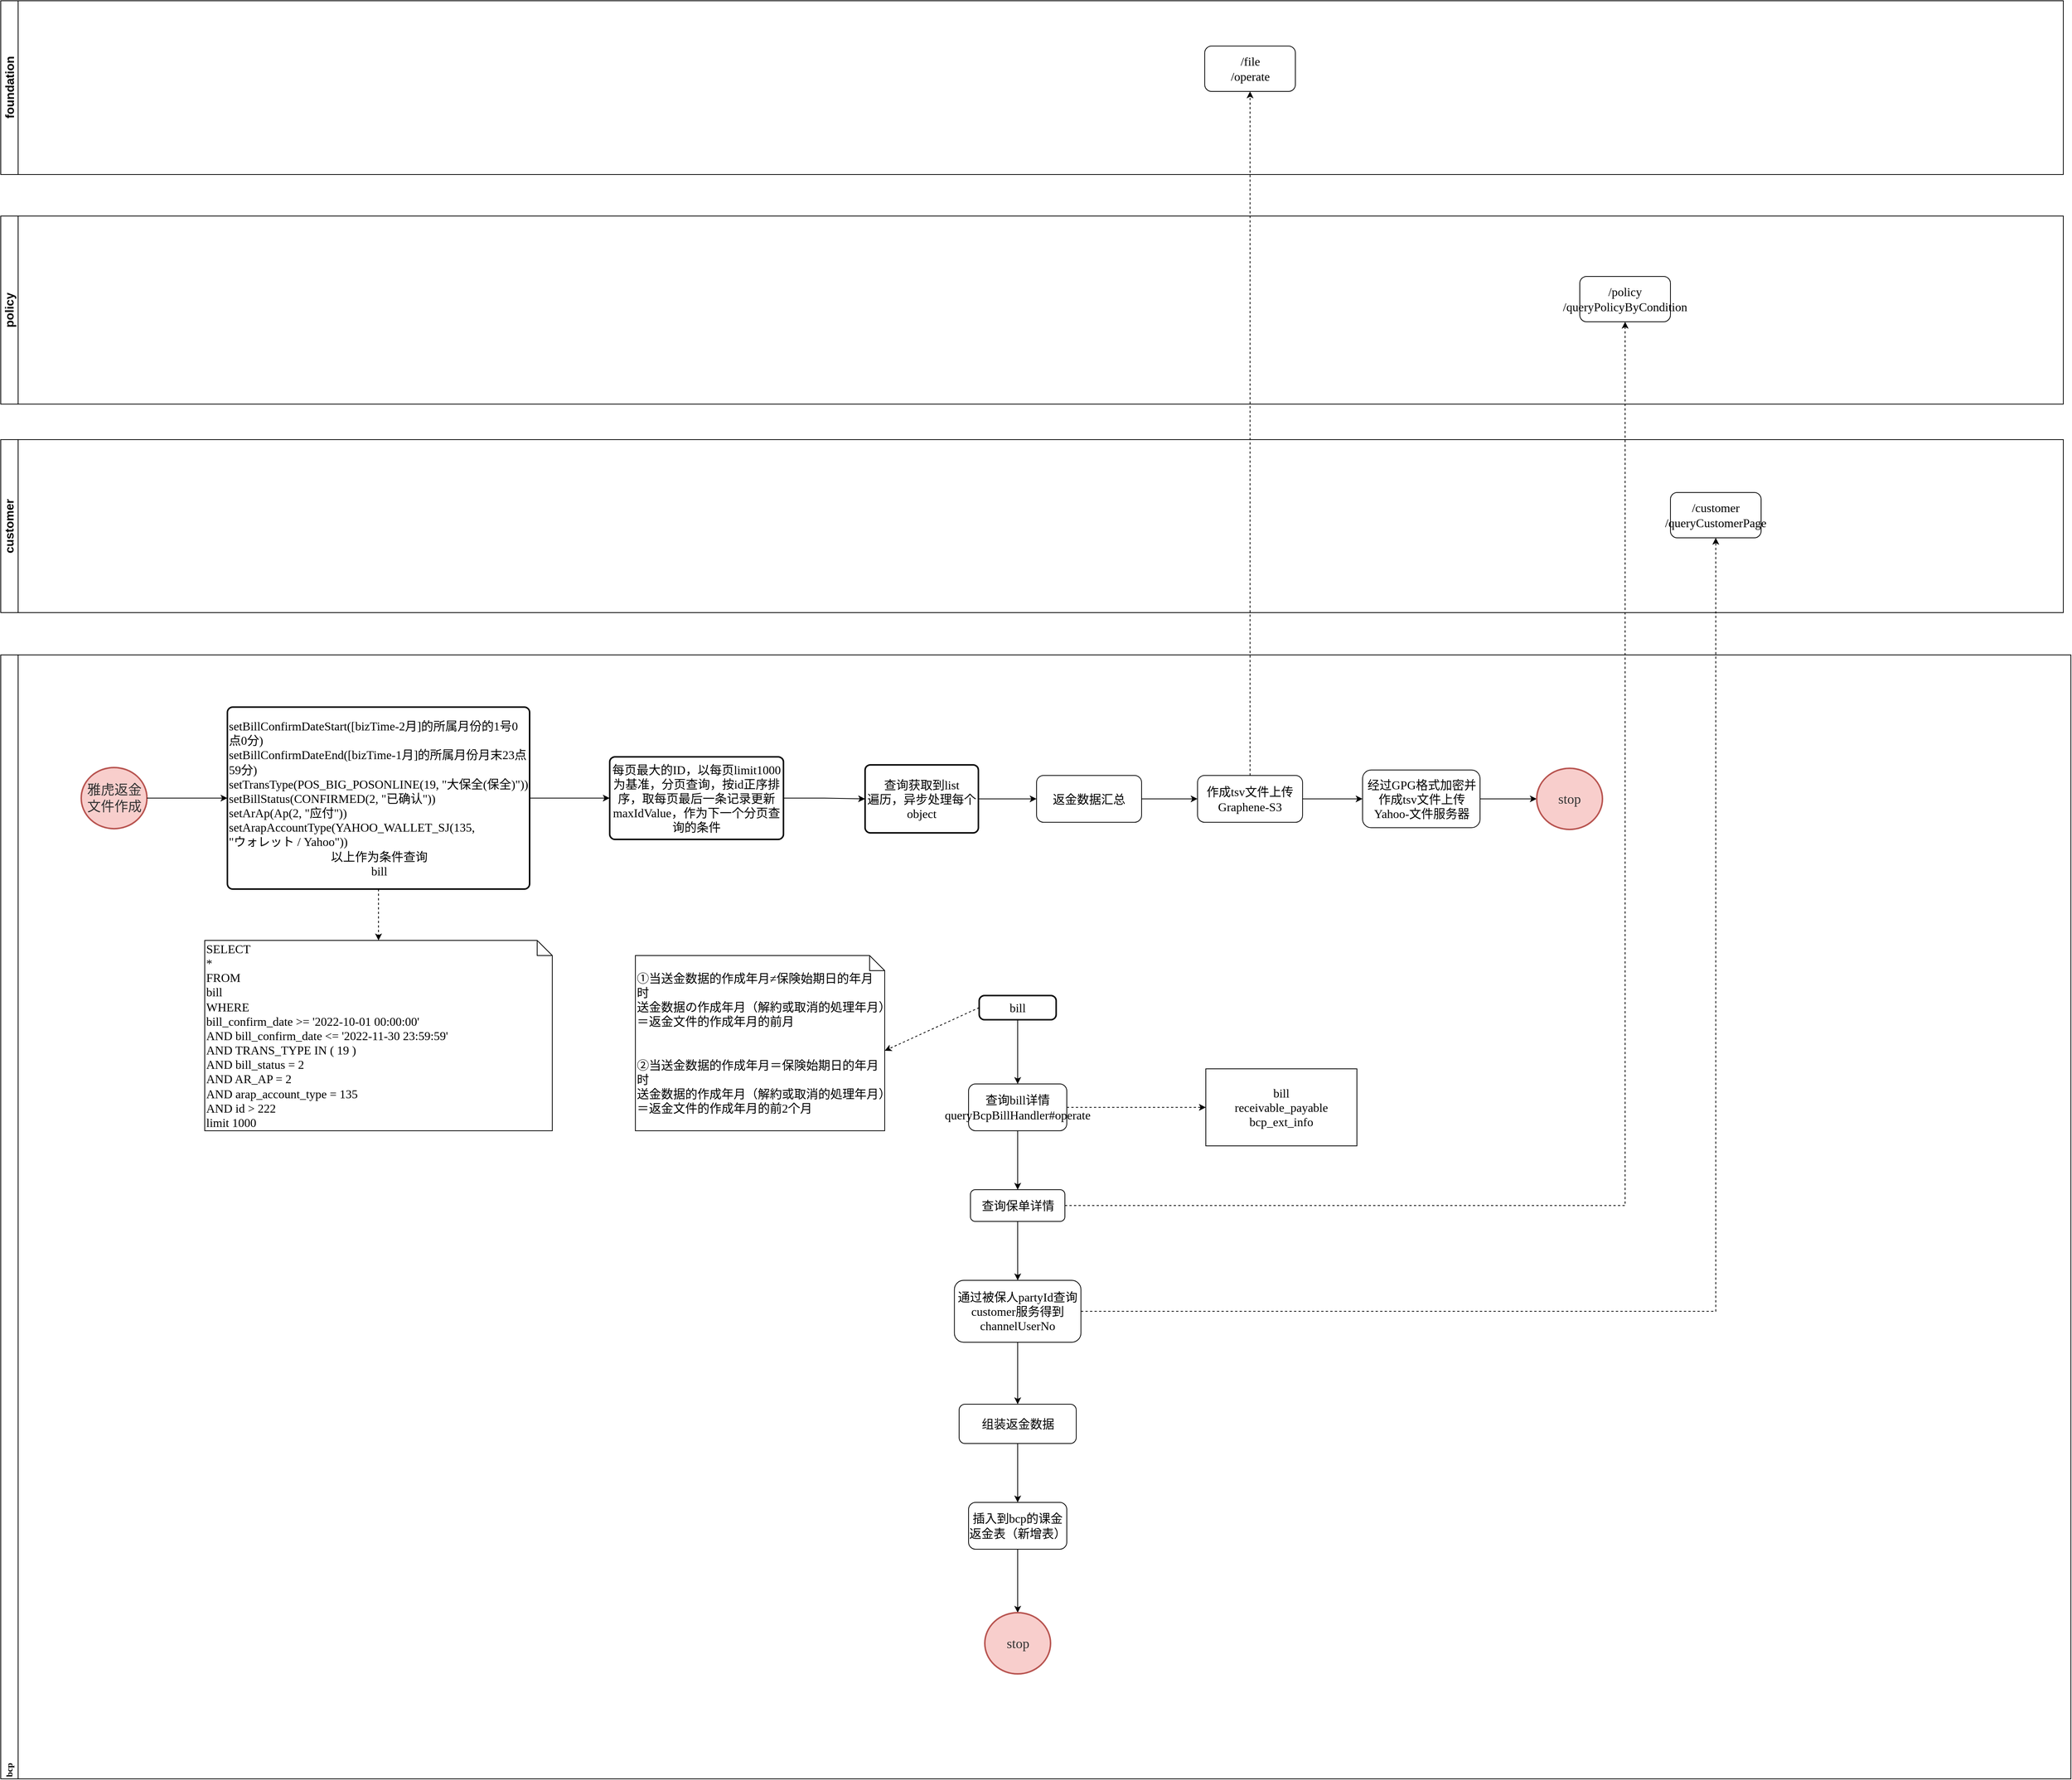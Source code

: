 <mxfile version="20.5.3" type="embed"><diagram name="Page-1" id="c7558073-3199-34d8-9f00-42111426c3f3"><mxGraphModel dx="1139" dy="1891" grid="1" gridSize="10" guides="1" tooltips="1" connect="1" arrows="1" fold="1" page="1" pageScale="1" pageWidth="826" pageHeight="1169" background="none" math="0" shadow="0"><root><mxCell id="0"/><mxCell id="1" parent="0"/><UserObject label="bcp" id="98"><mxCell style="swimlane;horizontal=0;whiteSpace=wrap;html=1;fontFamily=Lucida Console;verticalAlign=middle;align=left;" parent="1" vertex="1"><mxGeometry x="20" y="762" width="2740" height="1488" as="geometry"/></mxCell></UserObject><mxCell id="237" style="edgeStyle=orthogonalEdgeStyle;rounded=0;orthogonalLoop=1;jettySize=auto;html=1;entryX=0.5;entryY=0;entryDx=0;entryDy=0;exitX=0.5;exitY=1;exitDx=0;exitDy=0;" parent="98" source="256" target="408" edge="1"><mxGeometry relative="1" as="geometry"><mxPoint x="1346.1" y="493" as="sourcePoint"/><mxPoint x="1346" y="541.0" as="targetPoint"/></mxGeometry></mxCell><mxCell id="432" value="" style="edgeStyle=none;rounded=0;orthogonalLoop=1;jettySize=auto;html=1;fontFamily=Lucida Console;fontSize=16;" parent="98" source="248" target="253" edge="1"><mxGeometry relative="1" as="geometry"/></mxCell><mxCell id="248" value="返金数据汇总" style="rounded=1;whiteSpace=wrap;html=1;fontSize=16;fontFamily=Lucida Console;" parent="98" vertex="1"><mxGeometry x="1371" y="159.58" width="139" height="62" as="geometry"/></mxCell><mxCell id="221" value="&lt;font color=&quot;#323232&quot;&gt;&lt;span style=&quot;font-size: 18px; background-color: rgba(255, 255, 255, 0.01);&quot;&gt;雅虎返金文件作成&lt;/span&gt;&lt;/font&gt;" style="strokeWidth=2;html=1;shape=mxgraph.flowchart.start_2;whiteSpace=wrap;fillColor=#f8cecc;strokeColor=#b85450;fontFamily=Lucida Console;" parent="98" vertex="1"><mxGeometry x="106.5" y="149.08" width="87" height="81" as="geometry"/></mxCell><mxCell id="223" style="edgeStyle=orthogonalEdgeStyle;rounded=0;orthogonalLoop=1;jettySize=auto;html=1;entryX=0;entryY=0.5;entryDx=0;entryDy=0;" parent="98" source="221" target="270" edge="1"><mxGeometry relative="1" as="geometry"><mxPoint x="303" y="142" as="targetPoint"/></mxGeometry></mxCell><mxCell id="433" value="" style="edgeStyle=none;rounded=0;orthogonalLoop=1;jettySize=auto;html=1;fontFamily=Lucida Console;fontSize=16;" parent="98" source="253" target="254" edge="1"><mxGeometry relative="1" as="geometry"/></mxCell><mxCell id="253" value="作成tsv文件上传Graphene-S3" style="rounded=1;whiteSpace=wrap;html=1;fontSize=16;fontFamily=Lucida Console;" parent="98" vertex="1"><mxGeometry x="1584.07" y="159.58" width="139" height="62" as="geometry"/></mxCell><mxCell id="438" value="" style="edgeStyle=orthogonalEdgeStyle;rounded=0;orthogonalLoop=1;jettySize=auto;html=1;fontFamily=Lucida Console;fontSize=16;" parent="98" source="254" target="437" edge="1"><mxGeometry relative="1" as="geometry"/></mxCell><mxCell id="254" value="经过GPG格式加密并作成tsv文件上传Yahoo-文件服务器" style="rounded=1;whiteSpace=wrap;html=1;fontSize=16;fontFamily=Lucida Console;" parent="98" vertex="1"><mxGeometry x="1802.5" y="152.35" width="155.5" height="76.43" as="geometry"/></mxCell><mxCell id="448" style="rounded=0;orthogonalLoop=1;jettySize=auto;html=1;entryX=0;entryY=0;entryDx=330;entryDy=126;entryPerimeter=0;fontFamily=Lucida Console;fontSize=14;dashed=1;exitX=0;exitY=0.5;exitDx=0;exitDy=0;" parent="98" source="256" target="447" edge="1"><mxGeometry relative="1" as="geometry"/></mxCell><mxCell id="256" value="&lt;div class=&quot;mind-clipboard&quot; style=&quot;font-size: 16px;&quot;&gt;&lt;div style=&quot;font-size: 16px;&quot;&gt;bill&lt;/div&gt;&lt;/div&gt;" style="rounded=1;whiteSpace=wrap;html=1;absoluteArcSize=1;arcSize=14;strokeWidth=2;fontFamily=Lucida Console;fontSize=16;" parent="98" vertex="1"><mxGeometry x="1295.07" y="451" width="101.87" height="32" as="geometry"/></mxCell><mxCell id="443" value="" style="rounded=0;orthogonalLoop=1;jettySize=auto;html=1;fontFamily=Lucida Console;fontSize=16;dashed=1;" parent="98" source="270" target="442" edge="1"><mxGeometry relative="1" as="geometry"/></mxCell><mxCell id="270" value="&lt;div class=&quot;mind-clipboard&quot; style=&quot;font-size: 16px;&quot;&gt;setBillConfirmDateStart([bizTime-2月]的所属月份的1号0点0分)&lt;br&gt;setBillConfirmDateEnd([bizTime-1月]的所属月份月末23点59分)&lt;br&gt;setTransType(POS_BIG_POSONLINE(19, &quot;大保全(保全)&quot;))&lt;div style=&quot;font-size: 16px;&quot;&gt;setBillStatus(CONFIRMED(2, &quot;已确认&quot;))&lt;br style=&quot;font-size: 16px;&quot;&gt;&lt;/div&gt;&lt;div style=&quot;font-size: 16px;&quot;&gt;setArAp(Ap(2, &quot;应付&quot;))&lt;/div&gt;&lt;div style=&quot;font-size: 16px;&quot;&gt;setArapAccountType(YAHOO_WALLET_SJ(135,&lt;br&gt;&quot;ウォレット / Yahoo&quot;))&lt;br style=&quot;font-size: 16px;&quot;&gt;&lt;/div&gt;&lt;div style=&quot;text-align: center; font-size: 16px;&quot;&gt;以上作为条件查询&lt;/div&gt;&lt;div style=&quot;text-align: center; font-size: 16px;&quot;&gt;bill&lt;/div&gt;&lt;/div&gt;" style="rounded=1;whiteSpace=wrap;html=1;absoluteArcSize=1;arcSize=14;strokeWidth=2;fontFamily=Lucida Console;align=left;fontSize=16;" parent="98" vertex="1"><mxGeometry x="300" y="69.16" width="400" height="240.84" as="geometry"/></mxCell><mxCell id="272" value="&lt;div class=&quot;mind-clipboard&quot; style=&quot;font-size: 16px;&quot;&gt;&lt;div class=&quot;mind-clipboard&quot; style=&quot;font-size: 16px;&quot;&gt;每页最大的ID，以每页limit1000为基准，分页查询，按id正序排序，取每页最后一条记录更新maxIdValue，作为下一个分页查询的条件&lt;br style=&quot;font-size: 16px;&quot;&gt;&lt;/div&gt;&lt;/div&gt;" style="rounded=1;whiteSpace=wrap;html=1;absoluteArcSize=1;arcSize=14;strokeWidth=2;fontFamily=Lucida Console;fontSize=16;" parent="98" vertex="1"><mxGeometry x="806" y="134.95" width="230" height="109.25" as="geometry"/></mxCell><mxCell id="269" style="edgeStyle=orthogonalEdgeStyle;rounded=0;orthogonalLoop=1;jettySize=auto;html=1;entryX=0;entryY=0.5;entryDx=0;entryDy=0;" parent="98" source="270" target="272" edge="1"><mxGeometry relative="1" as="geometry"/></mxCell><mxCell id="431" value="" style="edgeStyle=none;rounded=0;orthogonalLoop=1;jettySize=auto;html=1;fontFamily=Lucida Console;fontSize=16;" parent="98" source="273" target="248" edge="1"><mxGeometry relative="1" as="geometry"/></mxCell><mxCell id="273" value="&lt;div class=&quot;mind-clipboard&quot; style=&quot;font-size: 16px;&quot;&gt;查询获取到list&lt;div style=&quot;font-size: 16px;&quot;&gt;遍历，异步处理每个object&lt;/div&gt;&lt;/div&gt;" style="rounded=1;whiteSpace=wrap;html=1;absoluteArcSize=1;arcSize=14;strokeWidth=2;fontFamily=Lucida Console;fontSize=16;" parent="98" vertex="1"><mxGeometry x="1144" y="145.57" width="150" height="90" as="geometry"/></mxCell><mxCell id="271" value="" style="edgeStyle=orthogonalEdgeStyle;rounded=0;orthogonalLoop=1;jettySize=auto;html=1;" parent="98" source="272" target="273" edge="1"><mxGeometry relative="1" as="geometry"/></mxCell><mxCell id="446" value="" style="edgeStyle=none;rounded=0;orthogonalLoop=1;jettySize=auto;html=1;fontFamily=Lucida Console;fontSize=16;" parent="98" source="407" target="412" edge="1"><mxGeometry relative="1" as="geometry"/></mxCell><mxCell id="407" value="通过被保人partyId查询customer服务得到channelUserNo" style="rounded=1;whiteSpace=wrap;html=1;fontFamily=Lucida Console;fontSize=16;" parent="98" vertex="1"><mxGeometry x="1262.25" y="828" width="167.5" height="82" as="geometry"/></mxCell><mxCell id="405" value="" style="edgeStyle=orthogonalEdgeStyle;rounded=0;orthogonalLoop=1;jettySize=auto;html=1;fontFamily=Lucida Console;fontSize=13;exitX=0.5;exitY=1;exitDx=0;exitDy=0;" parent="98" source="428" target="407" edge="1"><mxGeometry relative="1" as="geometry"><mxPoint x="1346" y="770" as="sourcePoint"/></mxGeometry></mxCell><mxCell id="411" style="edgeStyle=orthogonalEdgeStyle;rounded=0;orthogonalLoop=1;jettySize=auto;html=1;entryX=0;entryY=0.5;entryDx=0;entryDy=0;entryPerimeter=0;fontFamily=Lucida Console;fontSize=16;dashed=1;" parent="98" source="408" target="410" edge="1"><mxGeometry relative="1" as="geometry"/></mxCell><mxCell id="445" value="" style="edgeStyle=none;rounded=0;orthogonalLoop=1;jettySize=auto;html=1;fontFamily=Lucida Console;fontSize=16;" parent="98" source="408" target="428" edge="1"><mxGeometry relative="1" as="geometry"/></mxCell><mxCell id="408" value="查询bill详情&lt;br&gt;queryBcpBillHandler#operate" style="rounded=1;whiteSpace=wrap;html=1;fontFamily=Lucida Console;fontSize=16;" parent="98" vertex="1"><mxGeometry x="1281" y="568" width="130" height="62" as="geometry"/></mxCell><mxCell id="410" value="bill&lt;br&gt;receivable_payable&lt;br&gt;bcp_ext_info" style="shape=note;size=0;whiteSpace=wrap;html=1;fontFamily=Lucida Console;fontSize=16;" parent="98" vertex="1"><mxGeometry x="1595" y="548" width="200" height="102" as="geometry"/></mxCell><mxCell id="415" value="" style="edgeStyle=orthogonalEdgeStyle;rounded=0;orthogonalLoop=1;jettySize=auto;html=1;fontFamily=Lucida Console;fontSize=16;" parent="98" source="412" target="414" edge="1"><mxGeometry relative="1" as="geometry"/></mxCell><mxCell id="412" value="组装返金数据" style="rounded=1;whiteSpace=wrap;html=1;fontFamily=Lucida Console;fontSize=16;" parent="98" vertex="1"><mxGeometry x="1268.5" y="992" width="155" height="52" as="geometry"/></mxCell><mxCell id="436" style="edgeStyle=orthogonalEdgeStyle;rounded=0;orthogonalLoop=1;jettySize=auto;html=1;entryX=0.5;entryY=0;entryDx=0;entryDy=0;entryPerimeter=0;fontFamily=Lucida Console;fontSize=16;exitX=0.5;exitY=1;exitDx=0;exitDy=0;" parent="98" source="414" target="434" edge="1"><mxGeometry relative="1" as="geometry"/></mxCell><mxCell id="414" value="插入到bcp的课金返金表（新增表）" style="rounded=1;whiteSpace=wrap;html=1;fontFamily=Lucida Console;fontSize=16;" parent="98" vertex="1"><mxGeometry x="1281" y="1122" width="130" height="62" as="geometry"/></mxCell><mxCell id="428" value="查询保单详情" style="rounded=1;whiteSpace=wrap;html=1;fontFamily=Lucida Console;fontSize=16;" parent="98" vertex="1"><mxGeometry x="1283.5" y="708" width="125" height="42" as="geometry"/></mxCell><mxCell id="434" value="&lt;font color=&quot;#323232&quot;&gt;&lt;span style=&quot;background-color: rgba(255, 255, 255, 0.01);&quot;&gt;&lt;span style=&quot;font-size: 18px;&quot;&gt;stop&lt;/span&gt;&lt;br&gt;&lt;/span&gt;&lt;/font&gt;" style="strokeWidth=2;html=1;shape=mxgraph.flowchart.start_2;whiteSpace=wrap;fillColor=#f8cecc;strokeColor=#b85450;fontFamily=Lucida Console;" parent="98" vertex="1"><mxGeometry x="1302.5" y="1268" width="87" height="81" as="geometry"/></mxCell><mxCell id="437" value="&lt;font color=&quot;#323232&quot;&gt;&lt;span style=&quot;background-color: rgba(255, 255, 255, 0.01);&quot;&gt;&lt;span style=&quot;font-size: 18px;&quot;&gt;stop&lt;/span&gt;&lt;br&gt;&lt;/span&gt;&lt;/font&gt;" style="strokeWidth=2;html=1;shape=mxgraph.flowchart.start_2;whiteSpace=wrap;fillColor=#f8cecc;strokeColor=#b85450;fontFamily=Lucida Console;" parent="98" vertex="1"><mxGeometry x="2033" y="150.08" width="87" height="81" as="geometry"/></mxCell><mxCell id="442" value="&lt;div&gt;SELECT&lt;/div&gt;&lt;div&gt;&lt;span style=&quot;&quot;&gt;&#9;&lt;/span&gt;*&amp;nbsp;&lt;/div&gt;&lt;div&gt;FROM&lt;/div&gt;&lt;div&gt;&lt;span style=&quot;&quot;&gt;&#9;&lt;/span&gt;bill&amp;nbsp;&lt;/div&gt;&lt;div&gt;WHERE&lt;/div&gt;&lt;div&gt;&lt;span style=&quot;&quot;&gt;&#9;&lt;/span&gt;bill_confirm_date &amp;gt;= '2022-10-01 00:00:00'&amp;nbsp;&lt;/div&gt;&lt;div&gt;&lt;span style=&quot;&quot;&gt;&#9;&lt;/span&gt;AND bill_confirm_date &amp;lt;= '2022-11-30 23:59:59'&amp;nbsp;&lt;/div&gt;&lt;div&gt;&lt;span style=&quot;&quot;&gt;&#9;&lt;/span&gt;AND TRANS_TYPE IN ( 19 )&amp;nbsp;&lt;/div&gt;&lt;div&gt;&lt;span style=&quot;&quot;&gt;&#9;&lt;/span&gt;AND bill_status = 2&amp;nbsp;&lt;/div&gt;&lt;div&gt;&lt;span style=&quot;&quot;&gt;&#9;&lt;/span&gt;AND AR_AP = 2&amp;nbsp;&lt;/div&gt;&lt;div&gt;&lt;span style=&quot;&quot;&gt;&#9;&lt;/span&gt;AND arap_account_type = 135&lt;br&gt;AND id &amp;gt; 222&lt;br&gt;limit 1000&lt;/div&gt;" style="shape=note;size=20;whiteSpace=wrap;html=1;align=left;fontSize=16;fontFamily=Lucida Console;" parent="98" vertex="1"><mxGeometry x="270" y="378" width="460" height="252" as="geometry"/></mxCell><mxCell id="444" style="edgeStyle=none;rounded=0;orthogonalLoop=1;jettySize=auto;html=1;entryX=0.5;entryY=0;entryDx=0;entryDy=0;dashed=1;fontFamily=Lucida Console;fontSize=16;" parent="98" source="408" target="408" edge="1"><mxGeometry relative="1" as="geometry"/></mxCell><mxCell id="447" value="&lt;div style=&quot;font-size: 16px;&quot;&gt;①当送金数据的作成年月≠保険始期日的年月时&amp;nbsp;&lt;/div&gt;&lt;div style=&quot;font-size: 16px;&quot;&gt;送金数据の作成年月（解約或取消的処理年月）＝返金文件的作成年月的前月&lt;/div&gt;&lt;div style=&quot;font-size: 16px;&quot;&gt;&lt;br style=&quot;font-size: 16px;&quot;&gt;&lt;/div&gt;&lt;div style=&quot;font-size: 16px;&quot;&gt;&lt;br style=&quot;font-size: 16px;&quot;&gt;&lt;/div&gt;&lt;div style=&quot;font-size: 16px;&quot;&gt;②当送金数据的作成年月＝保険始期日的年月时&amp;nbsp;&amp;nbsp;&lt;/div&gt;&lt;div style=&quot;font-size: 16px;&quot;&gt;送金数据的作成年月（解約或取消的処理年月）＝返金文件的作成年月的前2个月&amp;nbsp;&lt;/div&gt;" style="shape=note;size=20;whiteSpace=wrap;html=1;align=left;fontFamily=Lucida Console;fontSize=16;" parent="98" vertex="1"><mxGeometry x="840" y="398" width="330" height="232" as="geometry"/></mxCell><mxCell id="220" value="customer" style="swimlane;horizontal=0;whiteSpace=wrap;html=1;fontSize=16;" parent="1" vertex="1"><mxGeometry x="20" y="477" width="2730" height="229" as="geometry"/></mxCell><mxCell id="404" value="/customer&lt;br style=&quot;font-size: 16px;&quot;&gt;/queryCustomerPage" style="rounded=1;whiteSpace=wrap;html=1;fontFamily=Lucida Console;fontSize=16;" parent="220" vertex="1"><mxGeometry x="2210" y="70" width="120" height="60" as="geometry"/></mxCell><mxCell id="417" style="edgeStyle=orthogonalEdgeStyle;rounded=0;orthogonalLoop=1;jettySize=auto;html=1;entryX=0.5;entryY=1;entryDx=0;entryDy=0;fontFamily=Lucida Console;fontSize=16;dashed=1;" parent="1" source="407" target="404" edge="1"><mxGeometry relative="1" as="geometry"/></mxCell><mxCell id="425" value="policy" style="swimlane;horizontal=0;whiteSpace=wrap;html=1;fontSize=16;" parent="1" vertex="1"><mxGeometry x="20" y="181" width="2730" height="249" as="geometry"/></mxCell><mxCell id="426" value="/policy&lt;br&gt;/queryPolicyByCondition" style="rounded=1;whiteSpace=wrap;html=1;fontFamily=Lucida Console;fontSize=16;" parent="425" vertex="1"><mxGeometry x="2090" y="80" width="120" height="60" as="geometry"/></mxCell><mxCell id="427" style="edgeStyle=orthogonalEdgeStyle;rounded=0;orthogonalLoop=1;jettySize=auto;html=1;entryX=0.5;entryY=1;entryDx=0;entryDy=0;fontFamily=Lucida Console;fontSize=16;dashed=1;exitX=1;exitY=0.5;exitDx=0;exitDy=0;" parent="1" source="428" target="426" edge="1"><mxGeometry relative="1" as="geometry"><mxPoint x="1965" y="1691" as="sourcePoint"/></mxGeometry></mxCell><mxCell id="439" value="foundation" style="swimlane;horizontal=0;whiteSpace=wrap;html=1;fontSize=16;" parent="1" vertex="1"><mxGeometry x="20" y="-104" width="2730" height="230" as="geometry"/></mxCell><mxCell id="440" value="/file&lt;br&gt;/operate" style="rounded=1;whiteSpace=wrap;html=1;fontFamily=Lucida Console;fontSize=16;" parent="439" vertex="1"><mxGeometry x="1593.57" y="60" width="120" height="60" as="geometry"/></mxCell><mxCell id="441" style="rounded=0;orthogonalLoop=1;jettySize=auto;html=1;fontFamily=Lucida Console;fontSize=16;dashed=1;" parent="1" source="253" target="440" edge="1"><mxGeometry relative="1" as="geometry"/></mxCell></root></mxGraphModel></diagram></mxfile>
